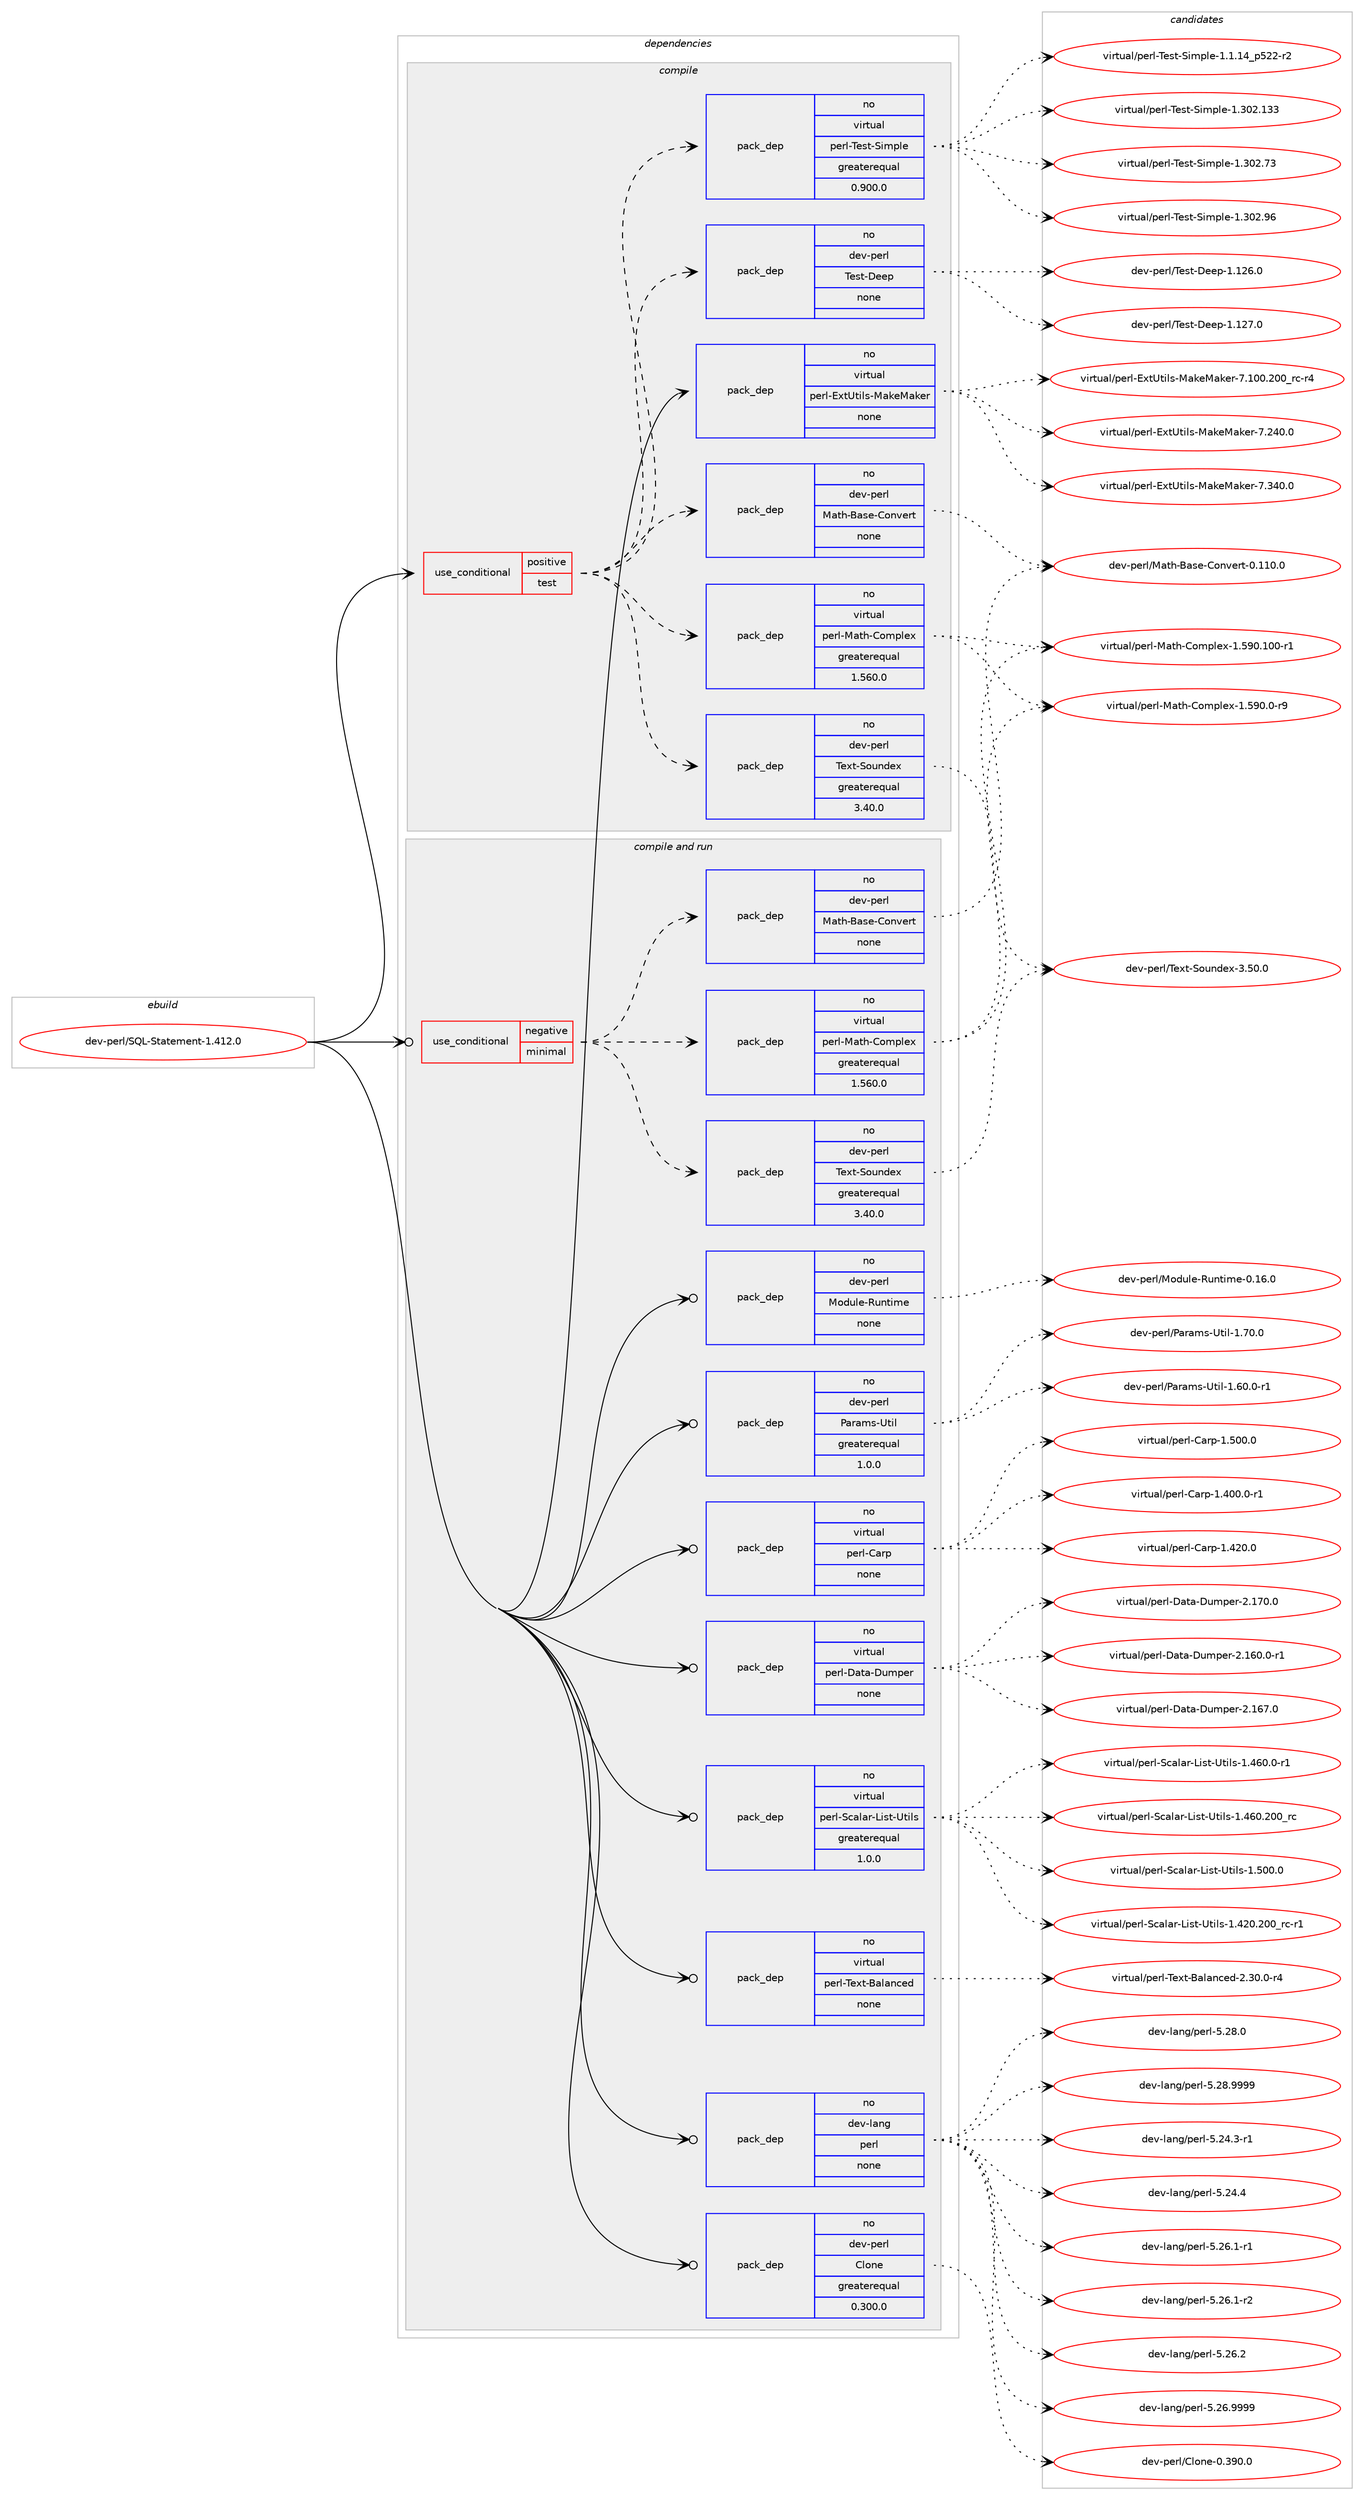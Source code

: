 digraph prolog {

# *************
# Graph options
# *************

newrank=true;
concentrate=true;
compound=true;
graph [rankdir=LR,fontname=Helvetica,fontsize=10,ranksep=1.5];#, ranksep=2.5, nodesep=0.2];
edge  [arrowhead=vee];
node  [fontname=Helvetica,fontsize=10];

# **********
# The ebuild
# **********

subgraph cluster_leftcol {
color=gray;
rank=same;
label=<<i>ebuild</i>>;
id [label="dev-perl/SQL-Statement-1.412.0", color=red, width=4, href="../dev-perl/SQL-Statement-1.412.0.svg"];
}

# ****************
# The dependencies
# ****************

subgraph cluster_midcol {
color=gray;
label=<<i>dependencies</i>>;
subgraph cluster_compile {
fillcolor="#eeeeee";
style=filled;
label=<<i>compile</i>>;
subgraph cond368798 {
dependency1388379 [label=<<TABLE BORDER="0" CELLBORDER="1" CELLSPACING="0" CELLPADDING="4"><TR><TD ROWSPAN="3" CELLPADDING="10">use_conditional</TD></TR><TR><TD>positive</TD></TR><TR><TD>test</TD></TR></TABLE>>, shape=none, color=red];
subgraph pack996517 {
dependency1388380 [label=<<TABLE BORDER="0" CELLBORDER="1" CELLSPACING="0" CELLPADDING="4" WIDTH="220"><TR><TD ROWSPAN="6" CELLPADDING="30">pack_dep</TD></TR><TR><TD WIDTH="110">no</TD></TR><TR><TD>dev-perl</TD></TR><TR><TD>Math-Base-Convert</TD></TR><TR><TD>none</TD></TR><TR><TD></TD></TR></TABLE>>, shape=none, color=blue];
}
dependency1388379:e -> dependency1388380:w [weight=20,style="dashed",arrowhead="vee"];
subgraph pack996518 {
dependency1388381 [label=<<TABLE BORDER="0" CELLBORDER="1" CELLSPACING="0" CELLPADDING="4" WIDTH="220"><TR><TD ROWSPAN="6" CELLPADDING="30">pack_dep</TD></TR><TR><TD WIDTH="110">no</TD></TR><TR><TD>virtual</TD></TR><TR><TD>perl-Math-Complex</TD></TR><TR><TD>greaterequal</TD></TR><TR><TD>1.560.0</TD></TR></TABLE>>, shape=none, color=blue];
}
dependency1388379:e -> dependency1388381:w [weight=20,style="dashed",arrowhead="vee"];
subgraph pack996519 {
dependency1388382 [label=<<TABLE BORDER="0" CELLBORDER="1" CELLSPACING="0" CELLPADDING="4" WIDTH="220"><TR><TD ROWSPAN="6" CELLPADDING="30">pack_dep</TD></TR><TR><TD WIDTH="110">no</TD></TR><TR><TD>dev-perl</TD></TR><TR><TD>Test-Deep</TD></TR><TR><TD>none</TD></TR><TR><TD></TD></TR></TABLE>>, shape=none, color=blue];
}
dependency1388379:e -> dependency1388382:w [weight=20,style="dashed",arrowhead="vee"];
subgraph pack996520 {
dependency1388383 [label=<<TABLE BORDER="0" CELLBORDER="1" CELLSPACING="0" CELLPADDING="4" WIDTH="220"><TR><TD ROWSPAN="6" CELLPADDING="30">pack_dep</TD></TR><TR><TD WIDTH="110">no</TD></TR><TR><TD>virtual</TD></TR><TR><TD>perl-Test-Simple</TD></TR><TR><TD>greaterequal</TD></TR><TR><TD>0.900.0</TD></TR></TABLE>>, shape=none, color=blue];
}
dependency1388379:e -> dependency1388383:w [weight=20,style="dashed",arrowhead="vee"];
subgraph pack996521 {
dependency1388384 [label=<<TABLE BORDER="0" CELLBORDER="1" CELLSPACING="0" CELLPADDING="4" WIDTH="220"><TR><TD ROWSPAN="6" CELLPADDING="30">pack_dep</TD></TR><TR><TD WIDTH="110">no</TD></TR><TR><TD>dev-perl</TD></TR><TR><TD>Text-Soundex</TD></TR><TR><TD>greaterequal</TD></TR><TR><TD>3.40.0</TD></TR></TABLE>>, shape=none, color=blue];
}
dependency1388379:e -> dependency1388384:w [weight=20,style="dashed",arrowhead="vee"];
}
id:e -> dependency1388379:w [weight=20,style="solid",arrowhead="vee"];
subgraph pack996522 {
dependency1388385 [label=<<TABLE BORDER="0" CELLBORDER="1" CELLSPACING="0" CELLPADDING="4" WIDTH="220"><TR><TD ROWSPAN="6" CELLPADDING="30">pack_dep</TD></TR><TR><TD WIDTH="110">no</TD></TR><TR><TD>virtual</TD></TR><TR><TD>perl-ExtUtils-MakeMaker</TD></TR><TR><TD>none</TD></TR><TR><TD></TD></TR></TABLE>>, shape=none, color=blue];
}
id:e -> dependency1388385:w [weight=20,style="solid",arrowhead="vee"];
}
subgraph cluster_compileandrun {
fillcolor="#eeeeee";
style=filled;
label=<<i>compile and run</i>>;
subgraph cond368799 {
dependency1388386 [label=<<TABLE BORDER="0" CELLBORDER="1" CELLSPACING="0" CELLPADDING="4"><TR><TD ROWSPAN="3" CELLPADDING="10">use_conditional</TD></TR><TR><TD>negative</TD></TR><TR><TD>minimal</TD></TR></TABLE>>, shape=none, color=red];
subgraph pack996523 {
dependency1388387 [label=<<TABLE BORDER="0" CELLBORDER="1" CELLSPACING="0" CELLPADDING="4" WIDTH="220"><TR><TD ROWSPAN="6" CELLPADDING="30">pack_dep</TD></TR><TR><TD WIDTH="110">no</TD></TR><TR><TD>dev-perl</TD></TR><TR><TD>Math-Base-Convert</TD></TR><TR><TD>none</TD></TR><TR><TD></TD></TR></TABLE>>, shape=none, color=blue];
}
dependency1388386:e -> dependency1388387:w [weight=20,style="dashed",arrowhead="vee"];
subgraph pack996524 {
dependency1388388 [label=<<TABLE BORDER="0" CELLBORDER="1" CELLSPACING="0" CELLPADDING="4" WIDTH="220"><TR><TD ROWSPAN="6" CELLPADDING="30">pack_dep</TD></TR><TR><TD WIDTH="110">no</TD></TR><TR><TD>virtual</TD></TR><TR><TD>perl-Math-Complex</TD></TR><TR><TD>greaterequal</TD></TR><TR><TD>1.560.0</TD></TR></TABLE>>, shape=none, color=blue];
}
dependency1388386:e -> dependency1388388:w [weight=20,style="dashed",arrowhead="vee"];
subgraph pack996525 {
dependency1388389 [label=<<TABLE BORDER="0" CELLBORDER="1" CELLSPACING="0" CELLPADDING="4" WIDTH="220"><TR><TD ROWSPAN="6" CELLPADDING="30">pack_dep</TD></TR><TR><TD WIDTH="110">no</TD></TR><TR><TD>dev-perl</TD></TR><TR><TD>Text-Soundex</TD></TR><TR><TD>greaterequal</TD></TR><TR><TD>3.40.0</TD></TR></TABLE>>, shape=none, color=blue];
}
dependency1388386:e -> dependency1388389:w [weight=20,style="dashed",arrowhead="vee"];
}
id:e -> dependency1388386:w [weight=20,style="solid",arrowhead="odotvee"];
subgraph pack996526 {
dependency1388390 [label=<<TABLE BORDER="0" CELLBORDER="1" CELLSPACING="0" CELLPADDING="4" WIDTH="220"><TR><TD ROWSPAN="6" CELLPADDING="30">pack_dep</TD></TR><TR><TD WIDTH="110">no</TD></TR><TR><TD>dev-lang</TD></TR><TR><TD>perl</TD></TR><TR><TD>none</TD></TR><TR><TD></TD></TR></TABLE>>, shape=none, color=blue];
}
id:e -> dependency1388390:w [weight=20,style="solid",arrowhead="odotvee"];
subgraph pack996527 {
dependency1388391 [label=<<TABLE BORDER="0" CELLBORDER="1" CELLSPACING="0" CELLPADDING="4" WIDTH="220"><TR><TD ROWSPAN="6" CELLPADDING="30">pack_dep</TD></TR><TR><TD WIDTH="110">no</TD></TR><TR><TD>dev-perl</TD></TR><TR><TD>Clone</TD></TR><TR><TD>greaterequal</TD></TR><TR><TD>0.300.0</TD></TR></TABLE>>, shape=none, color=blue];
}
id:e -> dependency1388391:w [weight=20,style="solid",arrowhead="odotvee"];
subgraph pack996528 {
dependency1388392 [label=<<TABLE BORDER="0" CELLBORDER="1" CELLSPACING="0" CELLPADDING="4" WIDTH="220"><TR><TD ROWSPAN="6" CELLPADDING="30">pack_dep</TD></TR><TR><TD WIDTH="110">no</TD></TR><TR><TD>dev-perl</TD></TR><TR><TD>Module-Runtime</TD></TR><TR><TD>none</TD></TR><TR><TD></TD></TR></TABLE>>, shape=none, color=blue];
}
id:e -> dependency1388392:w [weight=20,style="solid",arrowhead="odotvee"];
subgraph pack996529 {
dependency1388393 [label=<<TABLE BORDER="0" CELLBORDER="1" CELLSPACING="0" CELLPADDING="4" WIDTH="220"><TR><TD ROWSPAN="6" CELLPADDING="30">pack_dep</TD></TR><TR><TD WIDTH="110">no</TD></TR><TR><TD>dev-perl</TD></TR><TR><TD>Params-Util</TD></TR><TR><TD>greaterequal</TD></TR><TR><TD>1.0.0</TD></TR></TABLE>>, shape=none, color=blue];
}
id:e -> dependency1388393:w [weight=20,style="solid",arrowhead="odotvee"];
subgraph pack996530 {
dependency1388394 [label=<<TABLE BORDER="0" CELLBORDER="1" CELLSPACING="0" CELLPADDING="4" WIDTH="220"><TR><TD ROWSPAN="6" CELLPADDING="30">pack_dep</TD></TR><TR><TD WIDTH="110">no</TD></TR><TR><TD>virtual</TD></TR><TR><TD>perl-Carp</TD></TR><TR><TD>none</TD></TR><TR><TD></TD></TR></TABLE>>, shape=none, color=blue];
}
id:e -> dependency1388394:w [weight=20,style="solid",arrowhead="odotvee"];
subgraph pack996531 {
dependency1388395 [label=<<TABLE BORDER="0" CELLBORDER="1" CELLSPACING="0" CELLPADDING="4" WIDTH="220"><TR><TD ROWSPAN="6" CELLPADDING="30">pack_dep</TD></TR><TR><TD WIDTH="110">no</TD></TR><TR><TD>virtual</TD></TR><TR><TD>perl-Data-Dumper</TD></TR><TR><TD>none</TD></TR><TR><TD></TD></TR></TABLE>>, shape=none, color=blue];
}
id:e -> dependency1388395:w [weight=20,style="solid",arrowhead="odotvee"];
subgraph pack996532 {
dependency1388396 [label=<<TABLE BORDER="0" CELLBORDER="1" CELLSPACING="0" CELLPADDING="4" WIDTH="220"><TR><TD ROWSPAN="6" CELLPADDING="30">pack_dep</TD></TR><TR><TD WIDTH="110">no</TD></TR><TR><TD>virtual</TD></TR><TR><TD>perl-Scalar-List-Utils</TD></TR><TR><TD>greaterequal</TD></TR><TR><TD>1.0.0</TD></TR></TABLE>>, shape=none, color=blue];
}
id:e -> dependency1388396:w [weight=20,style="solid",arrowhead="odotvee"];
subgraph pack996533 {
dependency1388397 [label=<<TABLE BORDER="0" CELLBORDER="1" CELLSPACING="0" CELLPADDING="4" WIDTH="220"><TR><TD ROWSPAN="6" CELLPADDING="30">pack_dep</TD></TR><TR><TD WIDTH="110">no</TD></TR><TR><TD>virtual</TD></TR><TR><TD>perl-Text-Balanced</TD></TR><TR><TD>none</TD></TR><TR><TD></TD></TR></TABLE>>, shape=none, color=blue];
}
id:e -> dependency1388397:w [weight=20,style="solid",arrowhead="odotvee"];
}
subgraph cluster_run {
fillcolor="#eeeeee";
style=filled;
label=<<i>run</i>>;
}
}

# **************
# The candidates
# **************

subgraph cluster_choices {
rank=same;
color=gray;
label=<<i>candidates</i>>;

subgraph choice996517 {
color=black;
nodesep=1;
choice1001011184511210111410847779711610445669711510145671111101181011141164548464949484648 [label="dev-perl/Math-Base-Convert-0.110.0", color=red, width=4,href="../dev-perl/Math-Base-Convert-0.110.0.svg"];
dependency1388380:e -> choice1001011184511210111410847779711610445669711510145671111101181011141164548464949484648:w [style=dotted,weight="100"];
}
subgraph choice996518 {
color=black;
nodesep=1;
choice1181051141161179710847112101114108457797116104456711110911210810112045494653574846484511457 [label="virtual/perl-Math-Complex-1.590.0-r9", color=red, width=4,href="../virtual/perl-Math-Complex-1.590.0-r9.svg"];
choice11810511411611797108471121011141084577971161044567111109112108101120454946535748464948484511449 [label="virtual/perl-Math-Complex-1.590.100-r1", color=red, width=4,href="../virtual/perl-Math-Complex-1.590.100-r1.svg"];
dependency1388381:e -> choice1181051141161179710847112101114108457797116104456711110911210810112045494653574846484511457:w [style=dotted,weight="100"];
dependency1388381:e -> choice11810511411611797108471121011141084577971161044567111109112108101120454946535748464948484511449:w [style=dotted,weight="100"];
}
subgraph choice996519 {
color=black;
nodesep=1;
choice10010111845112101114108478410111511645681011011124549464950544648 [label="dev-perl/Test-Deep-1.126.0", color=red, width=4,href="../dev-perl/Test-Deep-1.126.0.svg"];
choice10010111845112101114108478410111511645681011011124549464950554648 [label="dev-perl/Test-Deep-1.127.0", color=red, width=4,href="../dev-perl/Test-Deep-1.127.0.svg"];
dependency1388382:e -> choice10010111845112101114108478410111511645681011011124549464950544648:w [style=dotted,weight="100"];
dependency1388382:e -> choice10010111845112101114108478410111511645681011011124549464950554648:w [style=dotted,weight="100"];
}
subgraph choice996520 {
color=black;
nodesep=1;
choice11810511411611797108471121011141084584101115116458310510911210810145494649464952951125350504511450 [label="virtual/perl-Test-Simple-1.1.14_p522-r2", color=red, width=4,href="../virtual/perl-Test-Simple-1.1.14_p522-r2.svg"];
choice11810511411611797108471121011141084584101115116458310510911210810145494651485046495151 [label="virtual/perl-Test-Simple-1.302.133", color=red, width=4,href="../virtual/perl-Test-Simple-1.302.133.svg"];
choice118105114116117971084711210111410845841011151164583105109112108101454946514850465551 [label="virtual/perl-Test-Simple-1.302.73", color=red, width=4,href="../virtual/perl-Test-Simple-1.302.73.svg"];
choice118105114116117971084711210111410845841011151164583105109112108101454946514850465754 [label="virtual/perl-Test-Simple-1.302.96", color=red, width=4,href="../virtual/perl-Test-Simple-1.302.96.svg"];
dependency1388383:e -> choice11810511411611797108471121011141084584101115116458310510911210810145494649464952951125350504511450:w [style=dotted,weight="100"];
dependency1388383:e -> choice11810511411611797108471121011141084584101115116458310510911210810145494651485046495151:w [style=dotted,weight="100"];
dependency1388383:e -> choice118105114116117971084711210111410845841011151164583105109112108101454946514850465551:w [style=dotted,weight="100"];
dependency1388383:e -> choice118105114116117971084711210111410845841011151164583105109112108101454946514850465754:w [style=dotted,weight="100"];
}
subgraph choice996521 {
color=black;
nodesep=1;
choice100101118451121011141084784101120116458311111711010010112045514653484648 [label="dev-perl/Text-Soundex-3.50.0", color=red, width=4,href="../dev-perl/Text-Soundex-3.50.0.svg"];
dependency1388384:e -> choice100101118451121011141084784101120116458311111711010010112045514653484648:w [style=dotted,weight="100"];
}
subgraph choice996522 {
color=black;
nodesep=1;
choice118105114116117971084711210111410845691201168511610510811545779710710177971071011144555464948484650484895114994511452 [label="virtual/perl-ExtUtils-MakeMaker-7.100.200_rc-r4", color=red, width=4,href="../virtual/perl-ExtUtils-MakeMaker-7.100.200_rc-r4.svg"];
choice118105114116117971084711210111410845691201168511610510811545779710710177971071011144555465052484648 [label="virtual/perl-ExtUtils-MakeMaker-7.240.0", color=red, width=4,href="../virtual/perl-ExtUtils-MakeMaker-7.240.0.svg"];
choice118105114116117971084711210111410845691201168511610510811545779710710177971071011144555465152484648 [label="virtual/perl-ExtUtils-MakeMaker-7.340.0", color=red, width=4,href="../virtual/perl-ExtUtils-MakeMaker-7.340.0.svg"];
dependency1388385:e -> choice118105114116117971084711210111410845691201168511610510811545779710710177971071011144555464948484650484895114994511452:w [style=dotted,weight="100"];
dependency1388385:e -> choice118105114116117971084711210111410845691201168511610510811545779710710177971071011144555465052484648:w [style=dotted,weight="100"];
dependency1388385:e -> choice118105114116117971084711210111410845691201168511610510811545779710710177971071011144555465152484648:w [style=dotted,weight="100"];
}
subgraph choice996523 {
color=black;
nodesep=1;
choice1001011184511210111410847779711610445669711510145671111101181011141164548464949484648 [label="dev-perl/Math-Base-Convert-0.110.0", color=red, width=4,href="../dev-perl/Math-Base-Convert-0.110.0.svg"];
dependency1388387:e -> choice1001011184511210111410847779711610445669711510145671111101181011141164548464949484648:w [style=dotted,weight="100"];
}
subgraph choice996524 {
color=black;
nodesep=1;
choice1181051141161179710847112101114108457797116104456711110911210810112045494653574846484511457 [label="virtual/perl-Math-Complex-1.590.0-r9", color=red, width=4,href="../virtual/perl-Math-Complex-1.590.0-r9.svg"];
choice11810511411611797108471121011141084577971161044567111109112108101120454946535748464948484511449 [label="virtual/perl-Math-Complex-1.590.100-r1", color=red, width=4,href="../virtual/perl-Math-Complex-1.590.100-r1.svg"];
dependency1388388:e -> choice1181051141161179710847112101114108457797116104456711110911210810112045494653574846484511457:w [style=dotted,weight="100"];
dependency1388388:e -> choice11810511411611797108471121011141084577971161044567111109112108101120454946535748464948484511449:w [style=dotted,weight="100"];
}
subgraph choice996525 {
color=black;
nodesep=1;
choice100101118451121011141084784101120116458311111711010010112045514653484648 [label="dev-perl/Text-Soundex-3.50.0", color=red, width=4,href="../dev-perl/Text-Soundex-3.50.0.svg"];
dependency1388389:e -> choice100101118451121011141084784101120116458311111711010010112045514653484648:w [style=dotted,weight="100"];
}
subgraph choice996526 {
color=black;
nodesep=1;
choice100101118451089711010347112101114108455346505246514511449 [label="dev-lang/perl-5.24.3-r1", color=red, width=4,href="../dev-lang/perl-5.24.3-r1.svg"];
choice10010111845108971101034711210111410845534650524652 [label="dev-lang/perl-5.24.4", color=red, width=4,href="../dev-lang/perl-5.24.4.svg"];
choice100101118451089711010347112101114108455346505446494511449 [label="dev-lang/perl-5.26.1-r1", color=red, width=4,href="../dev-lang/perl-5.26.1-r1.svg"];
choice100101118451089711010347112101114108455346505446494511450 [label="dev-lang/perl-5.26.1-r2", color=red, width=4,href="../dev-lang/perl-5.26.1-r2.svg"];
choice10010111845108971101034711210111410845534650544650 [label="dev-lang/perl-5.26.2", color=red, width=4,href="../dev-lang/perl-5.26.2.svg"];
choice10010111845108971101034711210111410845534650544657575757 [label="dev-lang/perl-5.26.9999", color=red, width=4,href="../dev-lang/perl-5.26.9999.svg"];
choice10010111845108971101034711210111410845534650564648 [label="dev-lang/perl-5.28.0", color=red, width=4,href="../dev-lang/perl-5.28.0.svg"];
choice10010111845108971101034711210111410845534650564657575757 [label="dev-lang/perl-5.28.9999", color=red, width=4,href="../dev-lang/perl-5.28.9999.svg"];
dependency1388390:e -> choice100101118451089711010347112101114108455346505246514511449:w [style=dotted,weight="100"];
dependency1388390:e -> choice10010111845108971101034711210111410845534650524652:w [style=dotted,weight="100"];
dependency1388390:e -> choice100101118451089711010347112101114108455346505446494511449:w [style=dotted,weight="100"];
dependency1388390:e -> choice100101118451089711010347112101114108455346505446494511450:w [style=dotted,weight="100"];
dependency1388390:e -> choice10010111845108971101034711210111410845534650544650:w [style=dotted,weight="100"];
dependency1388390:e -> choice10010111845108971101034711210111410845534650544657575757:w [style=dotted,weight="100"];
dependency1388390:e -> choice10010111845108971101034711210111410845534650564648:w [style=dotted,weight="100"];
dependency1388390:e -> choice10010111845108971101034711210111410845534650564657575757:w [style=dotted,weight="100"];
}
subgraph choice996527 {
color=black;
nodesep=1;
choice1001011184511210111410847671081111101014548465157484648 [label="dev-perl/Clone-0.390.0", color=red, width=4,href="../dev-perl/Clone-0.390.0.svg"];
dependency1388391:e -> choice1001011184511210111410847671081111101014548465157484648:w [style=dotted,weight="100"];
}
subgraph choice996528 {
color=black;
nodesep=1;
choice100101118451121011141084777111100117108101458211711011610510910145484649544648 [label="dev-perl/Module-Runtime-0.16.0", color=red, width=4,href="../dev-perl/Module-Runtime-0.16.0.svg"];
dependency1388392:e -> choice100101118451121011141084777111100117108101458211711011610510910145484649544648:w [style=dotted,weight="100"];
}
subgraph choice996529 {
color=black;
nodesep=1;
choice10010111845112101114108478097114971091154585116105108454946544846484511449 [label="dev-perl/Params-Util-1.60.0-r1", color=red, width=4,href="../dev-perl/Params-Util-1.60.0-r1.svg"];
choice1001011184511210111410847809711497109115458511610510845494655484648 [label="dev-perl/Params-Util-1.70.0", color=red, width=4,href="../dev-perl/Params-Util-1.70.0.svg"];
dependency1388393:e -> choice10010111845112101114108478097114971091154585116105108454946544846484511449:w [style=dotted,weight="100"];
dependency1388393:e -> choice1001011184511210111410847809711497109115458511610510845494655484648:w [style=dotted,weight="100"];
}
subgraph choice996530 {
color=black;
nodesep=1;
choice118105114116117971084711210111410845679711411245494652484846484511449 [label="virtual/perl-Carp-1.400.0-r1", color=red, width=4,href="../virtual/perl-Carp-1.400.0-r1.svg"];
choice11810511411611797108471121011141084567971141124549465250484648 [label="virtual/perl-Carp-1.420.0", color=red, width=4,href="../virtual/perl-Carp-1.420.0.svg"];
choice11810511411611797108471121011141084567971141124549465348484648 [label="virtual/perl-Carp-1.500.0", color=red, width=4,href="../virtual/perl-Carp-1.500.0.svg"];
dependency1388394:e -> choice118105114116117971084711210111410845679711411245494652484846484511449:w [style=dotted,weight="100"];
dependency1388394:e -> choice11810511411611797108471121011141084567971141124549465250484648:w [style=dotted,weight="100"];
dependency1388394:e -> choice11810511411611797108471121011141084567971141124549465348484648:w [style=dotted,weight="100"];
}
subgraph choice996531 {
color=black;
nodesep=1;
choice118105114116117971084711210111410845689711697456811710911210111445504649544846484511449 [label="virtual/perl-Data-Dumper-2.160.0-r1", color=red, width=4,href="../virtual/perl-Data-Dumper-2.160.0-r1.svg"];
choice11810511411611797108471121011141084568971169745681171091121011144550464954554648 [label="virtual/perl-Data-Dumper-2.167.0", color=red, width=4,href="../virtual/perl-Data-Dumper-2.167.0.svg"];
choice11810511411611797108471121011141084568971169745681171091121011144550464955484648 [label="virtual/perl-Data-Dumper-2.170.0", color=red, width=4,href="../virtual/perl-Data-Dumper-2.170.0.svg"];
dependency1388395:e -> choice118105114116117971084711210111410845689711697456811710911210111445504649544846484511449:w [style=dotted,weight="100"];
dependency1388395:e -> choice11810511411611797108471121011141084568971169745681171091121011144550464954554648:w [style=dotted,weight="100"];
dependency1388395:e -> choice11810511411611797108471121011141084568971169745681171091121011144550464955484648:w [style=dotted,weight="100"];
}
subgraph choice996532 {
color=black;
nodesep=1;
choice11810511411611797108471121011141084583999710897114457610511511645851161051081154549465250484650484895114994511449 [label="virtual/perl-Scalar-List-Utils-1.420.200_rc-r1", color=red, width=4,href="../virtual/perl-Scalar-List-Utils-1.420.200_rc-r1.svg"];
choice118105114116117971084711210111410845839997108971144576105115116458511610510811545494652544846484511449 [label="virtual/perl-Scalar-List-Utils-1.460.0-r1", color=red, width=4,href="../virtual/perl-Scalar-List-Utils-1.460.0-r1.svg"];
choice1181051141161179710847112101114108458399971089711445761051151164585116105108115454946525448465048489511499 [label="virtual/perl-Scalar-List-Utils-1.460.200_rc", color=red, width=4,href="../virtual/perl-Scalar-List-Utils-1.460.200_rc.svg"];
choice11810511411611797108471121011141084583999710897114457610511511645851161051081154549465348484648 [label="virtual/perl-Scalar-List-Utils-1.500.0", color=red, width=4,href="../virtual/perl-Scalar-List-Utils-1.500.0.svg"];
dependency1388396:e -> choice11810511411611797108471121011141084583999710897114457610511511645851161051081154549465250484650484895114994511449:w [style=dotted,weight="100"];
dependency1388396:e -> choice118105114116117971084711210111410845839997108971144576105115116458511610510811545494652544846484511449:w [style=dotted,weight="100"];
dependency1388396:e -> choice1181051141161179710847112101114108458399971089711445761051151164585116105108115454946525448465048489511499:w [style=dotted,weight="100"];
dependency1388396:e -> choice11810511411611797108471121011141084583999710897114457610511511645851161051081154549465348484648:w [style=dotted,weight="100"];
}
subgraph choice996533 {
color=black;
nodesep=1;
choice118105114116117971084711210111410845841011201164566971089711099101100455046514846484511452 [label="virtual/perl-Text-Balanced-2.30.0-r4", color=red, width=4,href="../virtual/perl-Text-Balanced-2.30.0-r4.svg"];
dependency1388397:e -> choice118105114116117971084711210111410845841011201164566971089711099101100455046514846484511452:w [style=dotted,weight="100"];
}
}

}
